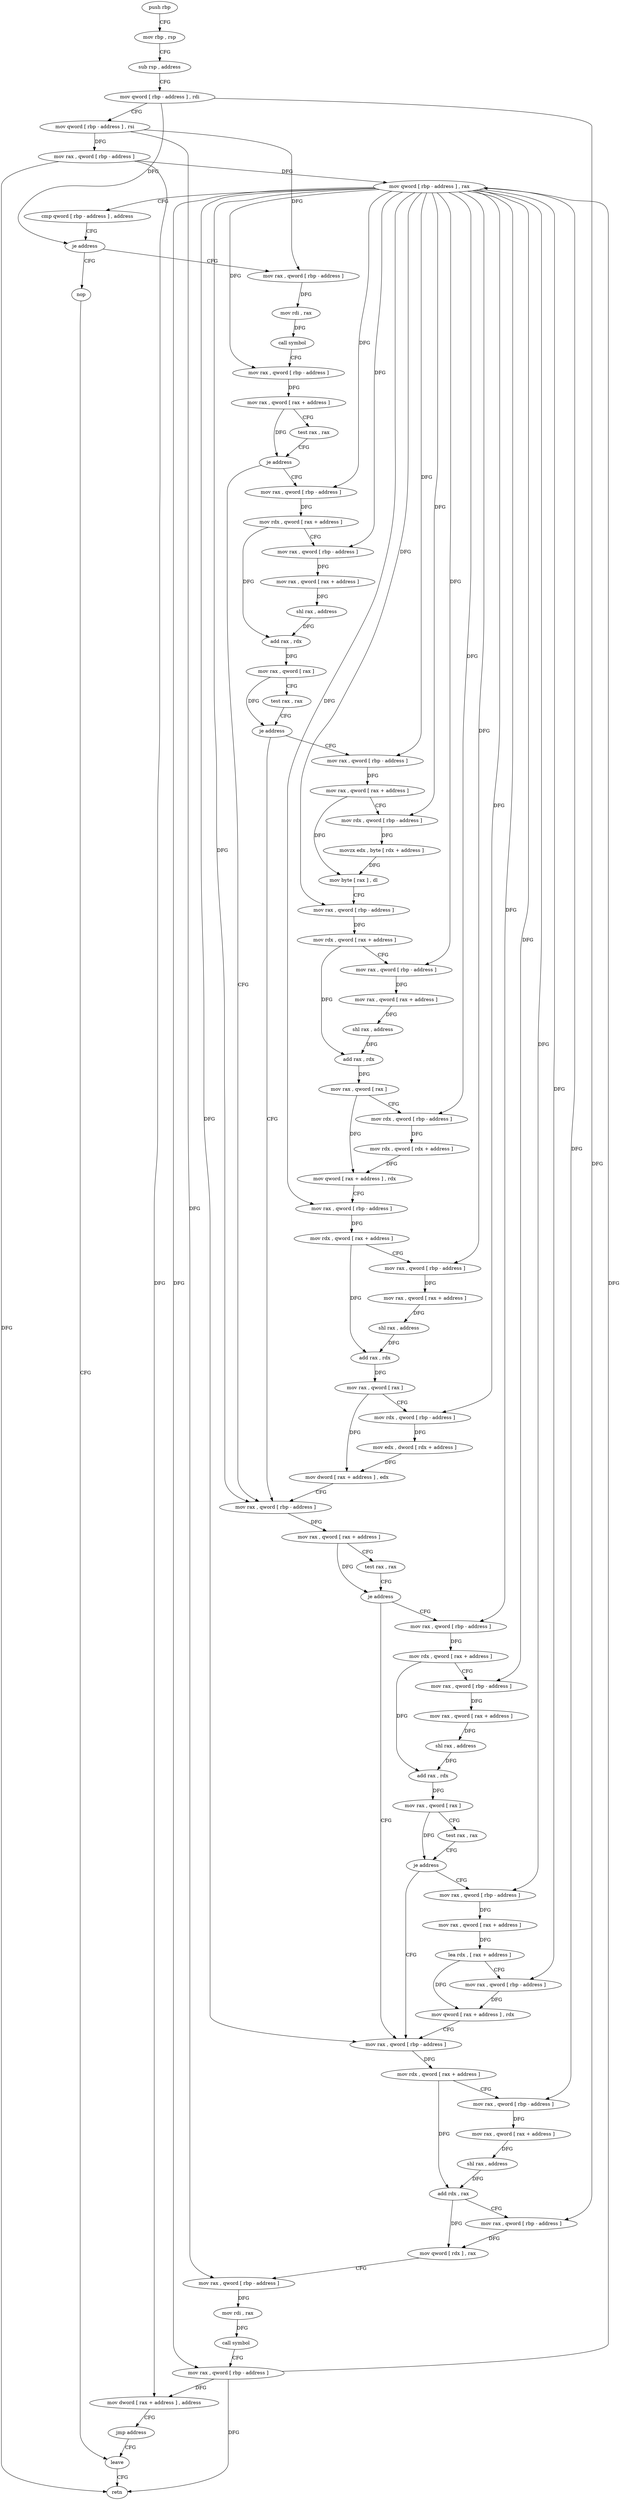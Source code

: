 digraph "func" {
"150388" [label = "push rbp" ]
"150389" [label = "mov rbp , rsp" ]
"150392" [label = "sub rsp , address" ]
"150396" [label = "mov qword [ rbp - address ] , rdi" ]
"150400" [label = "mov qword [ rbp - address ] , rsi" ]
"150404" [label = "mov rax , qword [ rbp - address ]" ]
"150408" [label = "mov qword [ rbp - address ] , rax" ]
"150412" [label = "cmp qword [ rbp - address ] , address" ]
"150417" [label = "je address" ]
"150690" [label = "nop" ]
"150423" [label = "mov rax , qword [ rbp - address ]" ]
"150691" [label = "leave" ]
"150427" [label = "mov rdi , rax" ]
"150430" [label = "call symbol" ]
"150435" [label = "mov rax , qword [ rbp - address ]" ]
"150439" [label = "mov rax , qword [ rax + address ]" ]
"150443" [label = "test rax , rax" ]
"150446" [label = "je address" ]
"150571" [label = "mov rax , qword [ rbp - address ]" ]
"150448" [label = "mov rax , qword [ rbp - address ]" ]
"150575" [label = "mov rax , qword [ rax + address ]" ]
"150579" [label = "test rax , rax" ]
"150582" [label = "je address" ]
"150635" [label = "mov rax , qword [ rbp - address ]" ]
"150584" [label = "mov rax , qword [ rbp - address ]" ]
"150452" [label = "mov rdx , qword [ rax + address ]" ]
"150456" [label = "mov rax , qword [ rbp - address ]" ]
"150460" [label = "mov rax , qword [ rax + address ]" ]
"150464" [label = "shl rax , address" ]
"150468" [label = "add rax , rdx" ]
"150471" [label = "mov rax , qword [ rax ]" ]
"150474" [label = "test rax , rax" ]
"150477" [label = "je address" ]
"150479" [label = "mov rax , qword [ rbp - address ]" ]
"150639" [label = "mov rdx , qword [ rax + address ]" ]
"150643" [label = "mov rax , qword [ rbp - address ]" ]
"150647" [label = "mov rax , qword [ rax + address ]" ]
"150651" [label = "shl rax , address" ]
"150655" [label = "add rdx , rax" ]
"150658" [label = "mov rax , qword [ rbp - address ]" ]
"150662" [label = "mov qword [ rdx ] , rax" ]
"150665" [label = "mov rax , qword [ rbp - address ]" ]
"150669" [label = "mov rdi , rax" ]
"150672" [label = "call symbol" ]
"150677" [label = "mov rax , qword [ rbp - address ]" ]
"150681" [label = "mov dword [ rax + address ] , address" ]
"150688" [label = "jmp address" ]
"150588" [label = "mov rdx , qword [ rax + address ]" ]
"150592" [label = "mov rax , qword [ rbp - address ]" ]
"150596" [label = "mov rax , qword [ rax + address ]" ]
"150600" [label = "shl rax , address" ]
"150604" [label = "add rax , rdx" ]
"150607" [label = "mov rax , qword [ rax ]" ]
"150610" [label = "test rax , rax" ]
"150613" [label = "je address" ]
"150615" [label = "mov rax , qword [ rbp - address ]" ]
"150483" [label = "mov rax , qword [ rax + address ]" ]
"150487" [label = "mov rdx , qword [ rbp - address ]" ]
"150491" [label = "movzx edx , byte [ rdx + address ]" ]
"150495" [label = "mov byte [ rax ] , dl" ]
"150497" [label = "mov rax , qword [ rbp - address ]" ]
"150501" [label = "mov rdx , qword [ rax + address ]" ]
"150505" [label = "mov rax , qword [ rbp - address ]" ]
"150509" [label = "mov rax , qword [ rax + address ]" ]
"150513" [label = "shl rax , address" ]
"150517" [label = "add rax , rdx" ]
"150520" [label = "mov rax , qword [ rax ]" ]
"150523" [label = "mov rdx , qword [ rbp - address ]" ]
"150527" [label = "mov rdx , qword [ rdx + address ]" ]
"150531" [label = "mov qword [ rax + address ] , rdx" ]
"150535" [label = "mov rax , qword [ rbp - address ]" ]
"150539" [label = "mov rdx , qword [ rax + address ]" ]
"150543" [label = "mov rax , qword [ rbp - address ]" ]
"150547" [label = "mov rax , qword [ rax + address ]" ]
"150551" [label = "shl rax , address" ]
"150555" [label = "add rax , rdx" ]
"150558" [label = "mov rax , qword [ rax ]" ]
"150561" [label = "mov rdx , qword [ rbp - address ]" ]
"150565" [label = "mov edx , dword [ rdx + address ]" ]
"150568" [label = "mov dword [ rax + address ] , edx" ]
"150692" [label = "retn" ]
"150619" [label = "mov rax , qword [ rax + address ]" ]
"150623" [label = "lea rdx , [ rax + address ]" ]
"150627" [label = "mov rax , qword [ rbp - address ]" ]
"150631" [label = "mov qword [ rax + address ] , rdx" ]
"150388" -> "150389" [ label = "CFG" ]
"150389" -> "150392" [ label = "CFG" ]
"150392" -> "150396" [ label = "CFG" ]
"150396" -> "150400" [ label = "CFG" ]
"150396" -> "150417" [ label = "DFG" ]
"150396" -> "150658" [ label = "DFG" ]
"150400" -> "150404" [ label = "DFG" ]
"150400" -> "150423" [ label = "DFG" ]
"150400" -> "150665" [ label = "DFG" ]
"150404" -> "150408" [ label = "DFG" ]
"150404" -> "150692" [ label = "DFG" ]
"150404" -> "150681" [ label = "DFG" ]
"150408" -> "150412" [ label = "CFG" ]
"150408" -> "150435" [ label = "DFG" ]
"150408" -> "150571" [ label = "DFG" ]
"150408" -> "150448" [ label = "DFG" ]
"150408" -> "150456" [ label = "DFG" ]
"150408" -> "150635" [ label = "DFG" ]
"150408" -> "150643" [ label = "DFG" ]
"150408" -> "150677" [ label = "DFG" ]
"150408" -> "150584" [ label = "DFG" ]
"150408" -> "150592" [ label = "DFG" ]
"150408" -> "150479" [ label = "DFG" ]
"150408" -> "150487" [ label = "DFG" ]
"150408" -> "150497" [ label = "DFG" ]
"150408" -> "150505" [ label = "DFG" ]
"150408" -> "150523" [ label = "DFG" ]
"150408" -> "150535" [ label = "DFG" ]
"150408" -> "150543" [ label = "DFG" ]
"150408" -> "150561" [ label = "DFG" ]
"150408" -> "150615" [ label = "DFG" ]
"150408" -> "150627" [ label = "DFG" ]
"150412" -> "150417" [ label = "CFG" ]
"150417" -> "150690" [ label = "CFG" ]
"150417" -> "150423" [ label = "CFG" ]
"150690" -> "150691" [ label = "CFG" ]
"150423" -> "150427" [ label = "DFG" ]
"150691" -> "150692" [ label = "CFG" ]
"150427" -> "150430" [ label = "DFG" ]
"150430" -> "150435" [ label = "CFG" ]
"150435" -> "150439" [ label = "DFG" ]
"150439" -> "150443" [ label = "CFG" ]
"150439" -> "150446" [ label = "DFG" ]
"150443" -> "150446" [ label = "CFG" ]
"150446" -> "150571" [ label = "CFG" ]
"150446" -> "150448" [ label = "CFG" ]
"150571" -> "150575" [ label = "DFG" ]
"150448" -> "150452" [ label = "DFG" ]
"150575" -> "150579" [ label = "CFG" ]
"150575" -> "150582" [ label = "DFG" ]
"150579" -> "150582" [ label = "CFG" ]
"150582" -> "150635" [ label = "CFG" ]
"150582" -> "150584" [ label = "CFG" ]
"150635" -> "150639" [ label = "DFG" ]
"150584" -> "150588" [ label = "DFG" ]
"150452" -> "150456" [ label = "CFG" ]
"150452" -> "150468" [ label = "DFG" ]
"150456" -> "150460" [ label = "DFG" ]
"150460" -> "150464" [ label = "DFG" ]
"150464" -> "150468" [ label = "DFG" ]
"150468" -> "150471" [ label = "DFG" ]
"150471" -> "150474" [ label = "CFG" ]
"150471" -> "150477" [ label = "DFG" ]
"150474" -> "150477" [ label = "CFG" ]
"150477" -> "150571" [ label = "CFG" ]
"150477" -> "150479" [ label = "CFG" ]
"150479" -> "150483" [ label = "DFG" ]
"150639" -> "150643" [ label = "CFG" ]
"150639" -> "150655" [ label = "DFG" ]
"150643" -> "150647" [ label = "DFG" ]
"150647" -> "150651" [ label = "DFG" ]
"150651" -> "150655" [ label = "DFG" ]
"150655" -> "150658" [ label = "CFG" ]
"150655" -> "150662" [ label = "DFG" ]
"150658" -> "150662" [ label = "DFG" ]
"150662" -> "150665" [ label = "CFG" ]
"150665" -> "150669" [ label = "DFG" ]
"150669" -> "150672" [ label = "DFG" ]
"150672" -> "150677" [ label = "CFG" ]
"150677" -> "150681" [ label = "DFG" ]
"150677" -> "150408" [ label = "DFG" ]
"150677" -> "150692" [ label = "DFG" ]
"150681" -> "150688" [ label = "CFG" ]
"150688" -> "150691" [ label = "CFG" ]
"150588" -> "150592" [ label = "CFG" ]
"150588" -> "150604" [ label = "DFG" ]
"150592" -> "150596" [ label = "DFG" ]
"150596" -> "150600" [ label = "DFG" ]
"150600" -> "150604" [ label = "DFG" ]
"150604" -> "150607" [ label = "DFG" ]
"150607" -> "150610" [ label = "CFG" ]
"150607" -> "150613" [ label = "DFG" ]
"150610" -> "150613" [ label = "CFG" ]
"150613" -> "150635" [ label = "CFG" ]
"150613" -> "150615" [ label = "CFG" ]
"150615" -> "150619" [ label = "DFG" ]
"150483" -> "150487" [ label = "CFG" ]
"150483" -> "150495" [ label = "DFG" ]
"150487" -> "150491" [ label = "DFG" ]
"150491" -> "150495" [ label = "DFG" ]
"150495" -> "150497" [ label = "CFG" ]
"150497" -> "150501" [ label = "DFG" ]
"150501" -> "150505" [ label = "CFG" ]
"150501" -> "150517" [ label = "DFG" ]
"150505" -> "150509" [ label = "DFG" ]
"150509" -> "150513" [ label = "DFG" ]
"150513" -> "150517" [ label = "DFG" ]
"150517" -> "150520" [ label = "DFG" ]
"150520" -> "150523" [ label = "CFG" ]
"150520" -> "150531" [ label = "DFG" ]
"150523" -> "150527" [ label = "DFG" ]
"150527" -> "150531" [ label = "DFG" ]
"150531" -> "150535" [ label = "CFG" ]
"150535" -> "150539" [ label = "DFG" ]
"150539" -> "150543" [ label = "CFG" ]
"150539" -> "150555" [ label = "DFG" ]
"150543" -> "150547" [ label = "DFG" ]
"150547" -> "150551" [ label = "DFG" ]
"150551" -> "150555" [ label = "DFG" ]
"150555" -> "150558" [ label = "DFG" ]
"150558" -> "150561" [ label = "CFG" ]
"150558" -> "150568" [ label = "DFG" ]
"150561" -> "150565" [ label = "DFG" ]
"150565" -> "150568" [ label = "DFG" ]
"150568" -> "150571" [ label = "CFG" ]
"150619" -> "150623" [ label = "DFG" ]
"150623" -> "150627" [ label = "CFG" ]
"150623" -> "150631" [ label = "DFG" ]
"150627" -> "150631" [ label = "DFG" ]
"150631" -> "150635" [ label = "CFG" ]
}
